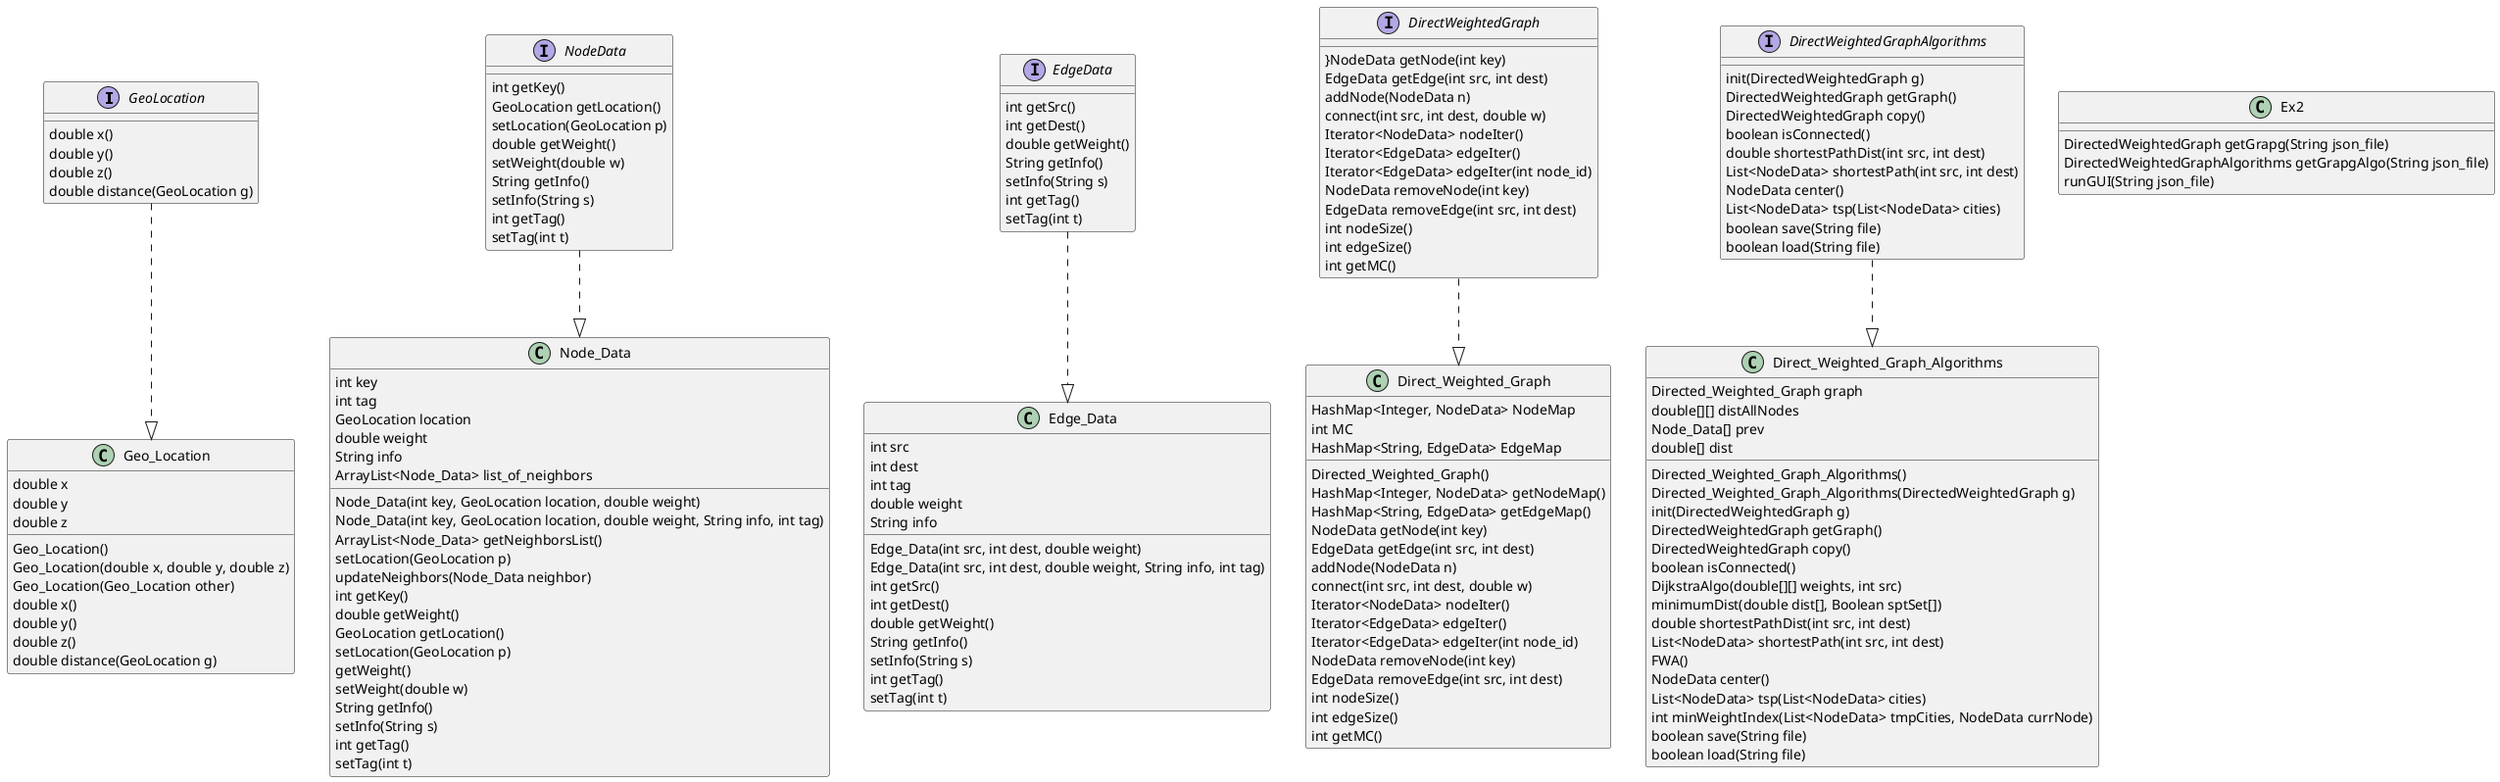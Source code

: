 @startuml
GeoLocation ..|> "Geo_Location"
NodeData ..|> "Node_Data"
EdgeData ..|> "Edge_Data"
DirectWeightedGraph ..|> "Direct_Weighted_Graph"
DirectWeightedGraphAlgorithms ..|> "Direct_Weighted_Graph_Algorithms"

interface GeoLocation {
double x()
double y()
double z()
double distance(GeoLocation g)
}

interface NodeData{
int getKey()
GeoLocation getLocation()
setLocation(GeoLocation p)
double getWeight()
setWeight(double w)
String getInfo()
setInfo(String s)
int getTag()
setTag(int t)
}

interface EdgeData{
int getSrc()
int getDest()
double getWeight()
String getInfo()
setInfo(String s)
int getTag()
setTag(int t)
}

interface DirectWeightedGraph{
}NodeData getNode(int key)
EdgeData getEdge(int src, int dest)
addNode(NodeData n)
connect(int src, int dest, double w)
Iterator<NodeData> nodeIter()
Iterator<EdgeData> edgeIter()
Iterator<EdgeData> edgeIter(int node_id)
NodeData removeNode(int key)
EdgeData removeEdge(int src, int dest)
int nodeSize()
int edgeSize()
int getMC()
}

interface DirectWeightedGraphAlgorithms{
init(DirectedWeightedGraph g)
DirectedWeightedGraph getGraph()
DirectedWeightedGraph copy()
boolean isConnected()
double shortestPathDist(int src, int dest)
List<NodeData> shortestPath(int src, int dest)
NodeData center()
List<NodeData> tsp(List<NodeData> cities)
boolean save(String file)
boolean load(String file)

}


Class "Node_Data"{
int key
int tag
GeoLocation location
double weight
String info
ArrayList<Node_Data> list_of_neighbors
Node_Data(int key, GeoLocation location, double weight)
Node_Data(int key, GeoLocation location, double weight, String info, int tag)
ArrayList<Node_Data> getNeighborsList()
setLocation(GeoLocation p)
updateNeighbors(Node_Data neighbor)
int getKey()
double getWeight()
GeoLocation getLocation()
setLocation(GeoLocation p)
getWeight()
setWeight(double w)
String getInfo()
setInfo(String s)
int getTag()
setTag(int t)
}


Class "Edge_Data"{
int src
int dest
int tag
double weight
String info
Edge_Data(int src, int dest, double weight)
Edge_Data(int src, int dest, double weight, String info, int tag)
int getSrc()
int getDest()
double getWeight()
String getInfo()
setInfo(String s)
int getTag()
setTag(int t)
}

Class "Geo_Location"{
double x
double y
double z
Geo_Location()
Geo_Location(double x, double y, double z)
Geo_Location(Geo_Location other)
double x()
double y()
double z()
double distance(GeoLocation g)
}


Class "Direct_Weighted_Graph"{
HashMap<Integer, NodeData> NodeMap
int MC
HashMap<String, EdgeData> EdgeMap
Directed_Weighted_Graph()
HashMap<Integer, NodeData> getNodeMap()
HashMap<String, EdgeData> getEdgeMap()
NodeData getNode(int key)
EdgeData getEdge(int src, int dest)
addNode(NodeData n)
connect(int src, int dest, double w)
Iterator<NodeData> nodeIter()
Iterator<EdgeData> edgeIter()
Iterator<EdgeData> edgeIter(int node_id)
NodeData removeNode(int key)
EdgeData removeEdge(int src, int dest)
int nodeSize()
int edgeSize()
int getMC()
}


Class "Direct_Weighted_Graph_Algorithms"{
Directed_Weighted_Graph graph
double[][] distAllNodes
Node_Data[] prev
double[] dist
Directed_Weighted_Graph_Algorithms()
Directed_Weighted_Graph_Algorithms(DirectedWeightedGraph g)
init(DirectedWeightedGraph g)
DirectedWeightedGraph getGraph()
DirectedWeightedGraph copy()
boolean isConnected()
DijkstraAlgo(double[][] weights, int src)
minimumDist(double dist[], Boolean sptSet[])
double shortestPathDist(int src, int dest)
List<NodeData> shortestPath(int src, int dest)
FWA()
NodeData center()
List<NodeData> tsp(List<NodeData> cities)
int minWeightIndex(List<NodeData> tmpCities, NodeData currNode)
boolean save(String file)
boolean load(String file)
}
Class "Ex2"{
DirectedWeightedGraph getGrapg(String json_file)
 DirectedWeightedGraphAlgorithms getGrapgAlgo(String json_file)
runGUI(String json_file)

}

@enduml
